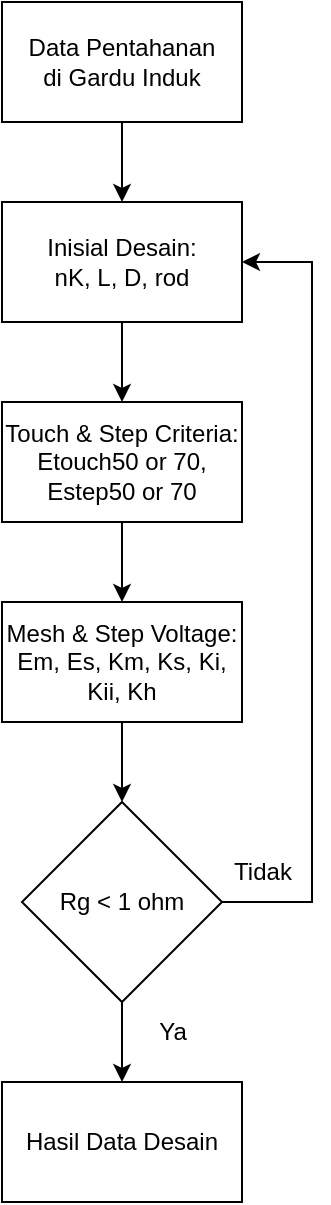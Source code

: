 <mxfile version="22.1.11" type="device">
  <diagram name="Page-1" id="ot6jUgFBC3PDNzLIinc9">
    <mxGraphModel dx="1002" dy="577" grid="1" gridSize="10" guides="1" tooltips="1" connect="1" arrows="1" fold="1" page="1" pageScale="1" pageWidth="850" pageHeight="1100" math="0" shadow="0">
      <root>
        <mxCell id="0" />
        <mxCell id="1" parent="0" />
        <mxCell id="MtunRxo9DqZx6npIJQF4-3" style="edgeStyle=orthogonalEdgeStyle;rounded=0;orthogonalLoop=1;jettySize=auto;html=1;entryX=0.5;entryY=0;entryDx=0;entryDy=0;" edge="1" parent="1" source="MtunRxo9DqZx6npIJQF4-1" target="MtunRxo9DqZx6npIJQF4-2">
          <mxGeometry relative="1" as="geometry" />
        </mxCell>
        <mxCell id="MtunRxo9DqZx6npIJQF4-1" value="Data Pentahanan&lt;br&gt;di Gardu Induk" style="rounded=0;whiteSpace=wrap;html=1;" vertex="1" parent="1">
          <mxGeometry x="365" y="80" width="120" height="60" as="geometry" />
        </mxCell>
        <mxCell id="MtunRxo9DqZx6npIJQF4-8" style="edgeStyle=orthogonalEdgeStyle;rounded=0;orthogonalLoop=1;jettySize=auto;html=1;entryX=0.5;entryY=0;entryDx=0;entryDy=0;" edge="1" parent="1" source="MtunRxo9DqZx6npIJQF4-2" target="MtunRxo9DqZx6npIJQF4-7">
          <mxGeometry relative="1" as="geometry" />
        </mxCell>
        <mxCell id="MtunRxo9DqZx6npIJQF4-2" value="Inisial Desain:&lt;br&gt;nK, L, D, rod" style="rounded=0;whiteSpace=wrap;html=1;spacing=2;spacingTop=0;" vertex="1" parent="1">
          <mxGeometry x="365" y="180" width="120" height="60" as="geometry" />
        </mxCell>
        <mxCell id="MtunRxo9DqZx6npIJQF4-15" style="edgeStyle=orthogonalEdgeStyle;rounded=0;orthogonalLoop=1;jettySize=auto;html=1;entryX=0.5;entryY=0;entryDx=0;entryDy=0;" edge="1" parent="1" source="MtunRxo9DqZx6npIJQF4-5" target="MtunRxo9DqZx6npIJQF4-14">
          <mxGeometry relative="1" as="geometry" />
        </mxCell>
        <mxCell id="MtunRxo9DqZx6npIJQF4-16" style="edgeStyle=orthogonalEdgeStyle;rounded=0;orthogonalLoop=1;jettySize=auto;html=1;entryX=1;entryY=0.5;entryDx=0;entryDy=0;" edge="1" parent="1" source="MtunRxo9DqZx6npIJQF4-5" target="MtunRxo9DqZx6npIJQF4-2">
          <mxGeometry relative="1" as="geometry">
            <Array as="points">
              <mxPoint x="520" y="530" />
              <mxPoint x="520" y="210" />
            </Array>
          </mxGeometry>
        </mxCell>
        <mxCell id="MtunRxo9DqZx6npIJQF4-5" value="Rg &amp;lt; 1 ohm" style="strokeWidth=1;html=1;shape=mxgraph.flowchart.decision;whiteSpace=wrap;" vertex="1" parent="1">
          <mxGeometry x="375" y="480" width="100" height="100" as="geometry" />
        </mxCell>
        <mxCell id="MtunRxo9DqZx6npIJQF4-10" style="edgeStyle=orthogonalEdgeStyle;rounded=0;orthogonalLoop=1;jettySize=auto;html=1;entryX=0.5;entryY=0;entryDx=0;entryDy=0;" edge="1" parent="1" source="MtunRxo9DqZx6npIJQF4-7" target="MtunRxo9DqZx6npIJQF4-9">
          <mxGeometry relative="1" as="geometry" />
        </mxCell>
        <mxCell id="MtunRxo9DqZx6npIJQF4-7" value="Touch &amp;amp; Step Criteria:&lt;br&gt;Etouch50 or 70, Estep50 or 70" style="rounded=0;whiteSpace=wrap;html=1;spacing=2;spacingTop=0;" vertex="1" parent="1">
          <mxGeometry x="365" y="280" width="120" height="60" as="geometry" />
        </mxCell>
        <mxCell id="MtunRxo9DqZx6npIJQF4-9" value="Mesh &amp;amp; Step Voltage:&lt;br&gt;Em, Es, Km, Ks, Ki, Kii, Kh" style="rounded=0;whiteSpace=wrap;html=1;spacing=2;spacingTop=0;" vertex="1" parent="1">
          <mxGeometry x="365" y="380" width="120" height="60" as="geometry" />
        </mxCell>
        <mxCell id="MtunRxo9DqZx6npIJQF4-11" style="edgeStyle=orthogonalEdgeStyle;rounded=0;orthogonalLoop=1;jettySize=auto;html=1;entryX=0.5;entryY=0;entryDx=0;entryDy=0;entryPerimeter=0;" edge="1" parent="1" source="MtunRxo9DqZx6npIJQF4-9" target="MtunRxo9DqZx6npIJQF4-5">
          <mxGeometry relative="1" as="geometry" />
        </mxCell>
        <mxCell id="MtunRxo9DqZx6npIJQF4-14" value="Hasil Data Desain" style="rounded=0;whiteSpace=wrap;html=1;spacing=2;spacingTop=0;" vertex="1" parent="1">
          <mxGeometry x="365" y="620" width="120" height="60" as="geometry" />
        </mxCell>
        <mxCell id="MtunRxo9DqZx6npIJQF4-17" value="Tidak" style="text;html=1;align=center;verticalAlign=middle;resizable=0;points=[];autosize=1;strokeColor=none;fillColor=none;" vertex="1" parent="1">
          <mxGeometry x="470" y="500" width="50" height="30" as="geometry" />
        </mxCell>
        <mxCell id="MtunRxo9DqZx6npIJQF4-19" value="Ya" style="text;html=1;align=center;verticalAlign=middle;resizable=0;points=[];autosize=1;strokeColor=none;fillColor=none;" vertex="1" parent="1">
          <mxGeometry x="430" y="580" width="40" height="30" as="geometry" />
        </mxCell>
      </root>
    </mxGraphModel>
  </diagram>
</mxfile>
